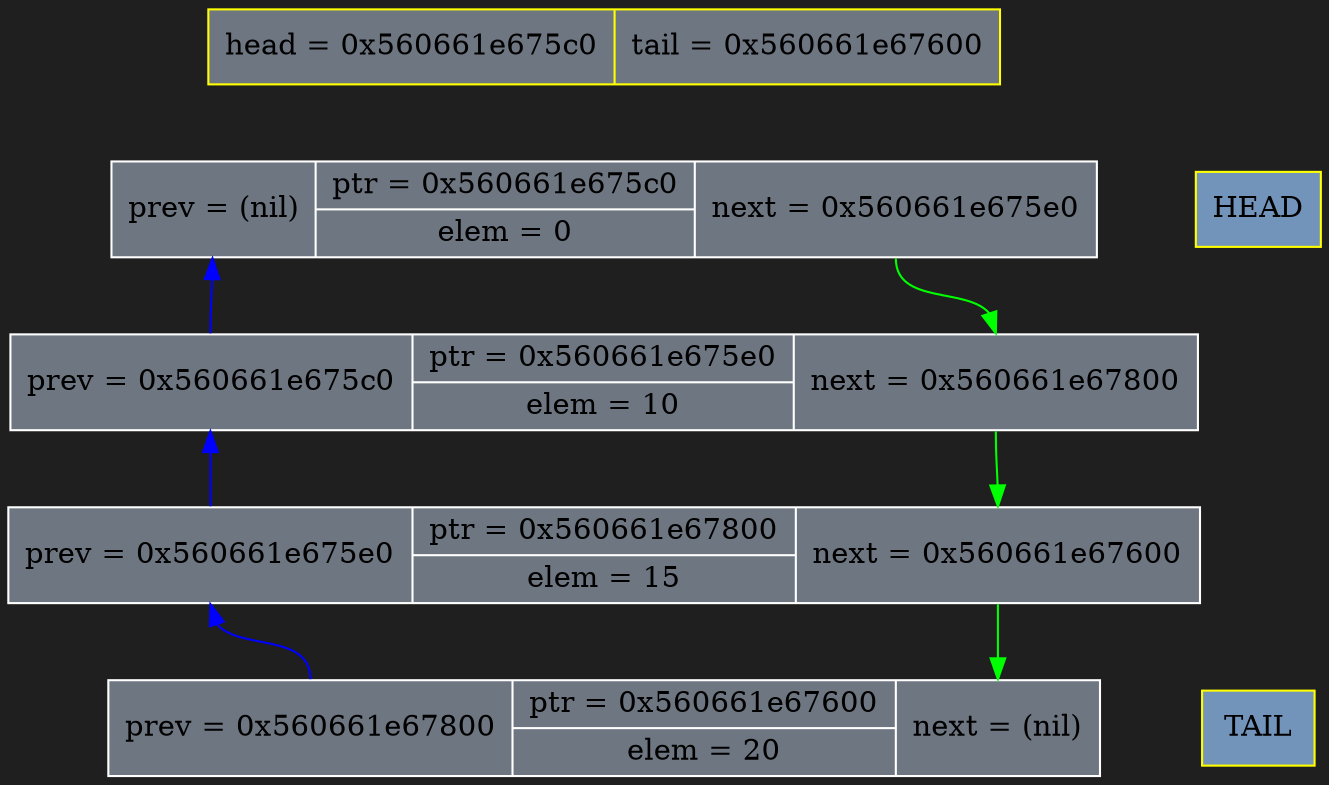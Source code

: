 digraph List{
    graph [bgcolor="#1f1f1f"];
    node[color=white, fontcolor="#000000", fontsize=14];
elem_zero [shape="record", style="filled", fillcolor="#6e7681", color=yellow, label=" head = 0x560661e675c0 | tail = 0x560661e67600"];
elem_0 [shape="record", style="filled", fillcolor="#6e7681", label=" <p>prev = (nil) | {<i>ptr = 0x560661e675c0 |<e>elem = 0} | <n>next = 0x560661e675e0}"];
elem_1 [shape="record", style="filled", fillcolor="#6e7681", label=" <p>prev = 0x560661e675c0 | {<i>ptr = 0x560661e675e0 |<e>elem = 10} | <n>next = 0x560661e67800}"];
elem_2 [shape="record", style="filled", fillcolor="#6e7681", label=" <p>prev = 0x560661e675e0 | {<i>ptr = 0x560661e67800 |<e>elem = 15} | <n>next = 0x560661e67600}"];
elem_3 [shape="record", style="filled", fillcolor="#6e7681", label=" <p>prev = 0x560661e67800 | {<i>ptr = 0x560661e67600 |<e>elem = 20} | <n>next = (nil)}"];
elem_zero->elem_0->elem_1->elem_2->elem_3 [weight=10000, color=transparent, arrowtail=none];
elem_0:<n>->elem_1:<n> [color=green];
elem_1:<n>->elem_2:<n> [color=green];
elem_1:<p>->elem_0:<p> [color=blue];
elem_2:<n>->elem_3:<n> [color=green];
elem_2:<p>->elem_1:<p> [color=blue];
elem_3:<p>->elem_2:<p> [color=blue];
head [shape=rect, label="HEAD", color=yellow, fillcolor="#7293ba",style=filled];
tail [shape=rect, label="TAIL", color=yellow, fillcolor="#7293ba",style=filled];
head->tail[weight=100, color=transparent];{rank=same; head; elem_0}
{rank=same; tail; elem_3}
}
